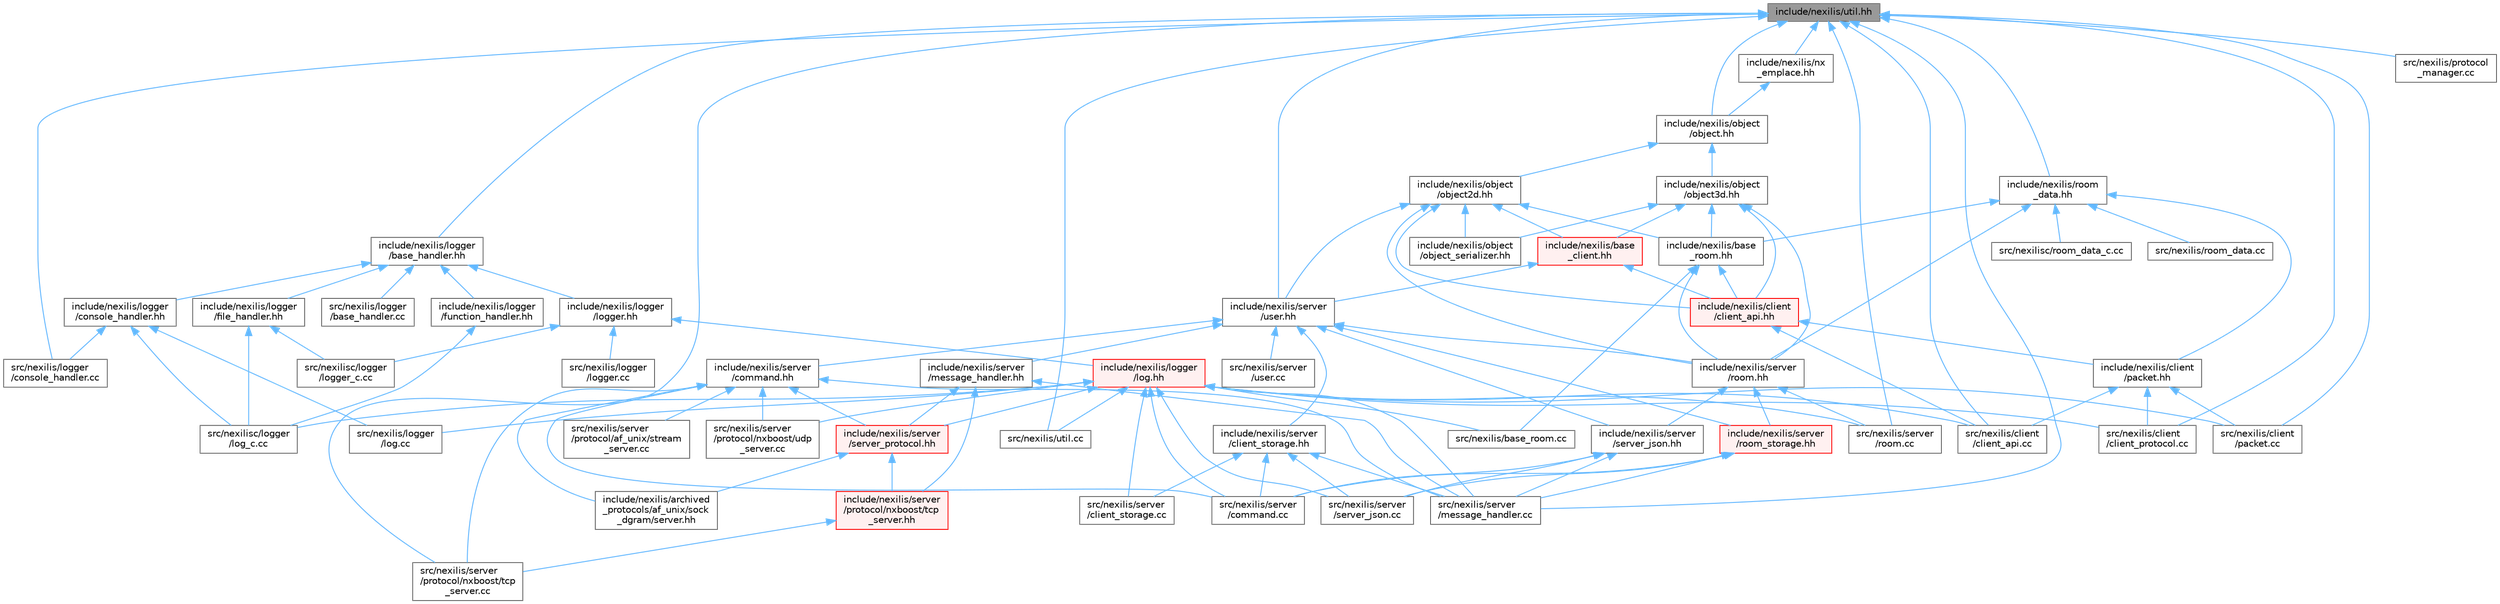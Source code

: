 digraph "include/nexilis/util.hh"
{
 // LATEX_PDF_SIZE
  bgcolor="transparent";
  edge [fontname=Helvetica,fontsize=10,labelfontname=Helvetica,labelfontsize=10];
  node [fontname=Helvetica,fontsize=10,shape=box,height=0.2,width=0.4];
  Node1 [id="Node000001",label="include/nexilis/util.hh",height=0.2,width=0.4,color="gray40", fillcolor="grey60", style="filled", fontcolor="black",tooltip=" "];
  Node1 -> Node2 [id="edge1_Node000001_Node000002",dir="back",color="steelblue1",style="solid",tooltip=" "];
  Node2 [id="Node000002",label="include/nexilis/logger\l/base_handler.hh",height=0.2,width=0.4,color="grey40", fillcolor="white", style="filled",URL="$d5/d5a/base__handler_8hh.html",tooltip=" "];
  Node2 -> Node3 [id="edge2_Node000002_Node000003",dir="back",color="steelblue1",style="solid",tooltip=" "];
  Node3 [id="Node000003",label="include/nexilis/logger\l/console_handler.hh",height=0.2,width=0.4,color="grey40", fillcolor="white", style="filled",URL="$de/d6b/console__handler_8hh.html",tooltip=" "];
  Node3 -> Node4 [id="edge3_Node000003_Node000004",dir="back",color="steelblue1",style="solid",tooltip=" "];
  Node4 [id="Node000004",label="src/nexilis/logger\l/console_handler.cc",height=0.2,width=0.4,color="grey40", fillcolor="white", style="filled",URL="$d5/d50/console__handler_8cc.html",tooltip=" "];
  Node3 -> Node5 [id="edge4_Node000003_Node000005",dir="back",color="steelblue1",style="solid",tooltip=" "];
  Node5 [id="Node000005",label="src/nexilis/logger\l/log.cc",height=0.2,width=0.4,color="grey40", fillcolor="white", style="filled",URL="$d4/dc1/log_8cc.html",tooltip=" "];
  Node3 -> Node6 [id="edge5_Node000003_Node000006",dir="back",color="steelblue1",style="solid",tooltip=" "];
  Node6 [id="Node000006",label="src/nexilisc/logger\l/log_c.cc",height=0.2,width=0.4,color="grey40", fillcolor="white", style="filled",URL="$dc/dee/log__c_8cc.html",tooltip=" "];
  Node2 -> Node7 [id="edge6_Node000002_Node000007",dir="back",color="steelblue1",style="solid",tooltip=" "];
  Node7 [id="Node000007",label="include/nexilis/logger\l/file_handler.hh",height=0.2,width=0.4,color="grey40", fillcolor="white", style="filled",URL="$d0/d02/file__handler_8hh.html",tooltip=" "];
  Node7 -> Node6 [id="edge7_Node000007_Node000006",dir="back",color="steelblue1",style="solid",tooltip=" "];
  Node7 -> Node8 [id="edge8_Node000007_Node000008",dir="back",color="steelblue1",style="solid",tooltip=" "];
  Node8 [id="Node000008",label="src/nexilisc/logger\l/logger_c.cc",height=0.2,width=0.4,color="grey40", fillcolor="white", style="filled",URL="$d0/d63/logger__c_8cc.html",tooltip=" "];
  Node2 -> Node9 [id="edge9_Node000002_Node000009",dir="back",color="steelblue1",style="solid",tooltip=" "];
  Node9 [id="Node000009",label="include/nexilis/logger\l/function_handler.hh",height=0.2,width=0.4,color="grey40", fillcolor="white", style="filled",URL="$dd/d5f/function__handler_8hh.html",tooltip=" "];
  Node9 -> Node6 [id="edge10_Node000009_Node000006",dir="back",color="steelblue1",style="solid",tooltip=" "];
  Node2 -> Node10 [id="edge11_Node000002_Node000010",dir="back",color="steelblue1",style="solid",tooltip=" "];
  Node10 [id="Node000010",label="include/nexilis/logger\l/logger.hh",height=0.2,width=0.4,color="grey40", fillcolor="white", style="filled",URL="$d5/dc3/logger_8hh.html",tooltip=" "];
  Node10 -> Node11 [id="edge12_Node000010_Node000011",dir="back",color="steelblue1",style="solid",tooltip=" "];
  Node11 [id="Node000011",label="include/nexilis/logger\l/log.hh",height=0.2,width=0.4,color="red", fillcolor="#FFF0F0", style="filled",URL="$d3/de3/log_8hh.html",tooltip=" "];
  Node11 -> Node24 [id="edge13_Node000011_Node000024",dir="back",color="steelblue1",style="solid",tooltip=" "];
  Node24 [id="Node000024",label="include/nexilis/server\l/server_protocol.hh",height=0.2,width=0.4,color="red", fillcolor="#FFF0F0", style="filled",URL="$da/dc6/server__protocol_8hh.html",tooltip=" "];
  Node24 -> Node27 [id="edge14_Node000024_Node000027",dir="back",color="steelblue1",style="solid",tooltip=" "];
  Node27 [id="Node000027",label="include/nexilis/archived\l_protocols/af_unix/sock\l_dgram/server.hh",height=0.2,width=0.4,color="grey40", fillcolor="white", style="filled",URL="$d4/dd0/server_8hh.html",tooltip=" "];
  Node24 -> Node28 [id="edge15_Node000024_Node000028",dir="back",color="steelblue1",style="solid",tooltip=" "];
  Node28 [id="Node000028",label="include/nexilis/server\l/protocol/nxboost/tcp\l_server.hh",height=0.2,width=0.4,color="red", fillcolor="#FFF0F0", style="filled",URL="$d6/d5f/server_2protocol_2nxboost_2tcp__server_8hh.html",tooltip=" "];
  Node28 -> Node23 [id="edge16_Node000028_Node000023",dir="back",color="steelblue1",style="solid",tooltip=" "];
  Node23 [id="Node000023",label="src/nexilis/server\l/protocol/nxboost/tcp\l_server.cc",height=0.2,width=0.4,color="grey40", fillcolor="white", style="filled",URL="$d6/da4/server_2protocol_2nxboost_2tcp__server_8cc.html",tooltip=" "];
  Node11 -> Node31 [id="edge17_Node000011_Node000031",dir="back",color="steelblue1",style="solid",tooltip=" "];
  Node31 [id="Node000031",label="src/nexilis/base_room.cc",height=0.2,width=0.4,color="grey40", fillcolor="white", style="filled",URL="$d9/d63/base__room_8cc.html",tooltip=" "];
  Node11 -> Node32 [id="edge18_Node000011_Node000032",dir="back",color="steelblue1",style="solid",tooltip=" "];
  Node32 [id="Node000032",label="src/nexilis/client\l/client_api.cc",height=0.2,width=0.4,color="grey40", fillcolor="white", style="filled",URL="$d2/d60/client__api_8cc.html",tooltip=" "];
  Node11 -> Node33 [id="edge19_Node000011_Node000033",dir="back",color="steelblue1",style="solid",tooltip=" "];
  Node33 [id="Node000033",label="src/nexilis/client\l/client_protocol.cc",height=0.2,width=0.4,color="grey40", fillcolor="white", style="filled",URL="$df/d3c/client__protocol_8cc.html",tooltip=" "];
  Node11 -> Node34 [id="edge20_Node000011_Node000034",dir="back",color="steelblue1",style="solid",tooltip=" "];
  Node34 [id="Node000034",label="src/nexilis/client\l/packet.cc",height=0.2,width=0.4,color="grey40", fillcolor="white", style="filled",URL="$d0/d7e/packet_8cc.html",tooltip=" "];
  Node11 -> Node5 [id="edge21_Node000011_Node000005",dir="back",color="steelblue1",style="solid",tooltip=" "];
  Node11 -> Node40 [id="edge22_Node000011_Node000040",dir="back",color="steelblue1",style="solid",tooltip=" "];
  Node40 [id="Node000040",label="src/nexilis/server\l/client_storage.cc",height=0.2,width=0.4,color="grey40", fillcolor="white", style="filled",URL="$d6/d56/client__storage_8cc.html",tooltip=" "];
  Node11 -> Node41 [id="edge23_Node000011_Node000041",dir="back",color="steelblue1",style="solid",tooltip=" "];
  Node41 [id="Node000041",label="src/nexilis/server\l/command.cc",height=0.2,width=0.4,color="grey40", fillcolor="white", style="filled",URL="$d2/dfb/command_8cc.html",tooltip=" "];
  Node11 -> Node42 [id="edge24_Node000011_Node000042",dir="back",color="steelblue1",style="solid",tooltip=" "];
  Node42 [id="Node000042",label="src/nexilis/server\l/message_handler.cc",height=0.2,width=0.4,color="grey40", fillcolor="white", style="filled",URL="$da/d3b/message__handler_8cc.html",tooltip=" "];
  Node11 -> Node21 [id="edge25_Node000011_Node000021",dir="back",color="steelblue1",style="solid",tooltip=" "];
  Node21 [id="Node000021",label="src/nexilis/server\l/protocol/nxboost/udp\l_server.cc",height=0.2,width=0.4,color="grey40", fillcolor="white", style="filled",URL="$d1/dda/server_2protocol_2nxboost_2udp__server_8cc.html",tooltip=" "];
  Node11 -> Node43 [id="edge26_Node000011_Node000043",dir="back",color="steelblue1",style="solid",tooltip=" "];
  Node43 [id="Node000043",label="src/nexilis/server\l/room.cc",height=0.2,width=0.4,color="grey40", fillcolor="white", style="filled",URL="$d5/d1b/room_8cc.html",tooltip=" "];
  Node11 -> Node45 [id="edge27_Node000011_Node000045",dir="back",color="steelblue1",style="solid",tooltip=" "];
  Node45 [id="Node000045",label="src/nexilis/server\l/server_json.cc",height=0.2,width=0.4,color="grey40", fillcolor="white", style="filled",URL="$d8/d48/server__json_8cc.html",tooltip=" "];
  Node11 -> Node46 [id="edge28_Node000011_Node000046",dir="back",color="steelblue1",style="solid",tooltip=" "];
  Node46 [id="Node000046",label="src/nexilis/util.cc",height=0.2,width=0.4,color="grey40", fillcolor="white", style="filled",URL="$d9/d6f/util_8cc.html",tooltip=" "];
  Node11 -> Node6 [id="edge29_Node000011_Node000006",dir="back",color="steelblue1",style="solid",tooltip=" "];
  Node10 -> Node47 [id="edge30_Node000010_Node000047",dir="back",color="steelblue1",style="solid",tooltip=" "];
  Node47 [id="Node000047",label="src/nexilis/logger\l/logger.cc",height=0.2,width=0.4,color="grey40", fillcolor="white", style="filled",URL="$d5/d6e/logger_8cc.html",tooltip=" "];
  Node10 -> Node8 [id="edge31_Node000010_Node000008",dir="back",color="steelblue1",style="solid",tooltip=" "];
  Node2 -> Node48 [id="edge32_Node000002_Node000048",dir="back",color="steelblue1",style="solid",tooltip=" "];
  Node48 [id="Node000048",label="src/nexilis/logger\l/base_handler.cc",height=0.2,width=0.4,color="grey40", fillcolor="white", style="filled",URL="$d6/dc6/base__handler_8cc.html",tooltip=" "];
  Node1 -> Node49 [id="edge33_Node000001_Node000049",dir="back",color="steelblue1",style="solid",tooltip=" "];
  Node49 [id="Node000049",label="include/nexilis/nx\l_emplace.hh",height=0.2,width=0.4,color="grey40", fillcolor="white", style="filled",URL="$de/d10/nx__emplace_8hh.html",tooltip=" "];
  Node49 -> Node50 [id="edge34_Node000049_Node000050",dir="back",color="steelblue1",style="solid",tooltip=" "];
  Node50 [id="Node000050",label="include/nexilis/object\l/object.hh",height=0.2,width=0.4,color="grey40", fillcolor="white", style="filled",URL="$dd/d07/object_8hh.html",tooltip=" "];
  Node50 -> Node51 [id="edge35_Node000050_Node000051",dir="back",color="steelblue1",style="solid",tooltip=" "];
  Node51 [id="Node000051",label="include/nexilis/object\l/object2d.hh",height=0.2,width=0.4,color="grey40", fillcolor="white", style="filled",URL="$db/d6b/object2d_8hh.html",tooltip=" "];
  Node51 -> Node52 [id="edge36_Node000051_Node000052",dir="back",color="steelblue1",style="solid",tooltip=" "];
  Node52 [id="Node000052",label="include/nexilis/base\l_client.hh",height=0.2,width=0.4,color="red", fillcolor="#FFF0F0", style="filled",URL="$d1/d89/base__client_8hh.html",tooltip=" "];
  Node52 -> Node53 [id="edge37_Node000052_Node000053",dir="back",color="steelblue1",style="solid",tooltip=" "];
  Node53 [id="Node000053",label="include/nexilis/client\l/client_api.hh",height=0.2,width=0.4,color="red", fillcolor="#FFF0F0", style="filled",URL="$d5/d13/client__api_8hh.html",tooltip=" "];
  Node53 -> Node59 [id="edge38_Node000053_Node000059",dir="back",color="steelblue1",style="solid",tooltip=" "];
  Node59 [id="Node000059",label="include/nexilis/client\l/packet.hh",height=0.2,width=0.4,color="grey40", fillcolor="white", style="filled",URL="$d8/d2a/packet_8hh.html",tooltip=" "];
  Node59 -> Node32 [id="edge39_Node000059_Node000032",dir="back",color="steelblue1",style="solid",tooltip=" "];
  Node59 -> Node33 [id="edge40_Node000059_Node000033",dir="back",color="steelblue1",style="solid",tooltip=" "];
  Node59 -> Node34 [id="edge41_Node000059_Node000034",dir="back",color="steelblue1",style="solid",tooltip=" "];
  Node53 -> Node32 [id="edge42_Node000053_Node000032",dir="back",color="steelblue1",style="solid",tooltip=" "];
  Node52 -> Node60 [id="edge43_Node000052_Node000060",dir="back",color="steelblue1",style="solid",tooltip=" "];
  Node60 [id="Node000060",label="include/nexilis/server\l/user.hh",height=0.2,width=0.4,color="grey40", fillcolor="white", style="filled",URL="$d8/ddf/user_8hh.html",tooltip=" "];
  Node60 -> Node61 [id="edge44_Node000060_Node000061",dir="back",color="steelblue1",style="solid",tooltip=" "];
  Node61 [id="Node000061",label="include/nexilis/server\l/client_storage.hh",height=0.2,width=0.4,color="grey40", fillcolor="white", style="filled",URL="$d5/d77/client__storage_8hh.html",tooltip=" "];
  Node61 -> Node40 [id="edge45_Node000061_Node000040",dir="back",color="steelblue1",style="solid",tooltip=" "];
  Node61 -> Node41 [id="edge46_Node000061_Node000041",dir="back",color="steelblue1",style="solid",tooltip=" "];
  Node61 -> Node42 [id="edge47_Node000061_Node000042",dir="back",color="steelblue1",style="solid",tooltip=" "];
  Node61 -> Node45 [id="edge48_Node000061_Node000045",dir="back",color="steelblue1",style="solid",tooltip=" "];
  Node60 -> Node62 [id="edge49_Node000060_Node000062",dir="back",color="steelblue1",style="solid",tooltip=" "];
  Node62 [id="Node000062",label="include/nexilis/server\l/command.hh",height=0.2,width=0.4,color="grey40", fillcolor="white", style="filled",URL="$dc/d3b/command_8hh.html",tooltip=" "];
  Node62 -> Node27 [id="edge50_Node000062_Node000027",dir="back",color="steelblue1",style="solid",tooltip=" "];
  Node62 -> Node24 [id="edge51_Node000062_Node000024",dir="back",color="steelblue1",style="solid",tooltip=" "];
  Node62 -> Node41 [id="edge52_Node000062_Node000041",dir="back",color="steelblue1",style="solid",tooltip=" "];
  Node62 -> Node42 [id="edge53_Node000062_Node000042",dir="back",color="steelblue1",style="solid",tooltip=" "];
  Node62 -> Node17 [id="edge54_Node000062_Node000017",dir="back",color="steelblue1",style="solid",tooltip=" "];
  Node17 [id="Node000017",label="src/nexilis/server\l/protocol/af_unix/stream\l_server.cc",height=0.2,width=0.4,color="grey40", fillcolor="white", style="filled",URL="$db/d84/stream__server_8cc.html",tooltip=" "];
  Node62 -> Node23 [id="edge55_Node000062_Node000023",dir="back",color="steelblue1",style="solid",tooltip=" "];
  Node62 -> Node21 [id="edge56_Node000062_Node000021",dir="back",color="steelblue1",style="solid",tooltip=" "];
  Node60 -> Node63 [id="edge57_Node000060_Node000063",dir="back",color="steelblue1",style="solid",tooltip=" "];
  Node63 [id="Node000063",label="include/nexilis/server\l/message_handler.hh",height=0.2,width=0.4,color="grey40", fillcolor="white", style="filled",URL="$da/de8/message__handler_8hh.html",tooltip=" "];
  Node63 -> Node28 [id="edge58_Node000063_Node000028",dir="back",color="steelblue1",style="solid",tooltip=" "];
  Node63 -> Node24 [id="edge59_Node000063_Node000024",dir="back",color="steelblue1",style="solid",tooltip=" "];
  Node63 -> Node42 [id="edge60_Node000063_Node000042",dir="back",color="steelblue1",style="solid",tooltip=" "];
  Node60 -> Node64 [id="edge61_Node000060_Node000064",dir="back",color="steelblue1",style="solid",tooltip=" "];
  Node64 [id="Node000064",label="include/nexilis/server\l/room.hh",height=0.2,width=0.4,color="grey40", fillcolor="white", style="filled",URL="$d6/d23/room_8hh.html",tooltip=" "];
  Node64 -> Node65 [id="edge62_Node000064_Node000065",dir="back",color="steelblue1",style="solid",tooltip=" "];
  Node65 [id="Node000065",label="include/nexilis/server\l/room_storage.hh",height=0.2,width=0.4,color="red", fillcolor="#FFF0F0", style="filled",URL="$df/d11/room__storage_8hh.html",tooltip=" "];
  Node65 -> Node41 [id="edge63_Node000065_Node000041",dir="back",color="steelblue1",style="solid",tooltip=" "];
  Node65 -> Node42 [id="edge64_Node000065_Node000042",dir="back",color="steelblue1",style="solid",tooltip=" "];
  Node65 -> Node45 [id="edge65_Node000065_Node000045",dir="back",color="steelblue1",style="solid",tooltip=" "];
  Node64 -> Node66 [id="edge66_Node000064_Node000066",dir="back",color="steelblue1",style="solid",tooltip=" "];
  Node66 [id="Node000066",label="include/nexilis/server\l/server_json.hh",height=0.2,width=0.4,color="grey40", fillcolor="white", style="filled",URL="$d8/db7/server__json_8hh.html",tooltip=" "];
  Node66 -> Node41 [id="edge67_Node000066_Node000041",dir="back",color="steelblue1",style="solid",tooltip=" "];
  Node66 -> Node42 [id="edge68_Node000066_Node000042",dir="back",color="steelblue1",style="solid",tooltip=" "];
  Node66 -> Node45 [id="edge69_Node000066_Node000045",dir="back",color="steelblue1",style="solid",tooltip=" "];
  Node64 -> Node43 [id="edge70_Node000064_Node000043",dir="back",color="steelblue1",style="solid",tooltip=" "];
  Node60 -> Node65 [id="edge71_Node000060_Node000065",dir="back",color="steelblue1",style="solid",tooltip=" "];
  Node60 -> Node66 [id="edge72_Node000060_Node000066",dir="back",color="steelblue1",style="solid",tooltip=" "];
  Node60 -> Node67 [id="edge73_Node000060_Node000067",dir="back",color="steelblue1",style="solid",tooltip=" "];
  Node67 [id="Node000067",label="src/nexilis/server\l/user.cc",height=0.2,width=0.4,color="grey40", fillcolor="white", style="filled",URL="$d3/df1/user_8cc.html",tooltip=" "];
  Node51 -> Node69 [id="edge74_Node000051_Node000069",dir="back",color="steelblue1",style="solid",tooltip=" "];
  Node69 [id="Node000069",label="include/nexilis/base\l_room.hh",height=0.2,width=0.4,color="grey40", fillcolor="white", style="filled",URL="$d9/ddd/base__room_8hh.html",tooltip=" "];
  Node69 -> Node53 [id="edge75_Node000069_Node000053",dir="back",color="steelblue1",style="solid",tooltip=" "];
  Node69 -> Node64 [id="edge76_Node000069_Node000064",dir="back",color="steelblue1",style="solid",tooltip=" "];
  Node69 -> Node31 [id="edge77_Node000069_Node000031",dir="back",color="steelblue1",style="solid",tooltip=" "];
  Node51 -> Node53 [id="edge78_Node000051_Node000053",dir="back",color="steelblue1",style="solid",tooltip=" "];
  Node51 -> Node70 [id="edge79_Node000051_Node000070",dir="back",color="steelblue1",style="solid",tooltip=" "];
  Node70 [id="Node000070",label="include/nexilis/object\l/object_serializer.hh",height=0.2,width=0.4,color="grey40", fillcolor="white", style="filled",URL="$df/d08/object__serializer_8hh.html",tooltip=" "];
  Node51 -> Node64 [id="edge80_Node000051_Node000064",dir="back",color="steelblue1",style="solid",tooltip=" "];
  Node51 -> Node60 [id="edge81_Node000051_Node000060",dir="back",color="steelblue1",style="solid",tooltip=" "];
  Node50 -> Node71 [id="edge82_Node000050_Node000071",dir="back",color="steelblue1",style="solid",tooltip=" "];
  Node71 [id="Node000071",label="include/nexilis/object\l/object3d.hh",height=0.2,width=0.4,color="grey40", fillcolor="white", style="filled",URL="$d4/d63/object3d_8hh.html",tooltip=" "];
  Node71 -> Node52 [id="edge83_Node000071_Node000052",dir="back",color="steelblue1",style="solid",tooltip=" "];
  Node71 -> Node69 [id="edge84_Node000071_Node000069",dir="back",color="steelblue1",style="solid",tooltip=" "];
  Node71 -> Node53 [id="edge85_Node000071_Node000053",dir="back",color="steelblue1",style="solid",tooltip=" "];
  Node71 -> Node70 [id="edge86_Node000071_Node000070",dir="back",color="steelblue1",style="solid",tooltip=" "];
  Node71 -> Node64 [id="edge87_Node000071_Node000064",dir="back",color="steelblue1",style="solid",tooltip=" "];
  Node1 -> Node50 [id="edge88_Node000001_Node000050",dir="back",color="steelblue1",style="solid",tooltip=" "];
  Node1 -> Node72 [id="edge89_Node000001_Node000072",dir="back",color="steelblue1",style="solid",tooltip=" "];
  Node72 [id="Node000072",label="include/nexilis/room\l_data.hh",height=0.2,width=0.4,color="grey40", fillcolor="white", style="filled",URL="$df/d7c/room__data_8hh.html",tooltip=" "];
  Node72 -> Node69 [id="edge90_Node000072_Node000069",dir="back",color="steelblue1",style="solid",tooltip=" "];
  Node72 -> Node59 [id="edge91_Node000072_Node000059",dir="back",color="steelblue1",style="solid",tooltip=" "];
  Node72 -> Node64 [id="edge92_Node000072_Node000064",dir="back",color="steelblue1",style="solid",tooltip=" "];
  Node72 -> Node73 [id="edge93_Node000072_Node000073",dir="back",color="steelblue1",style="solid",tooltip=" "];
  Node73 [id="Node000073",label="src/nexilis/room_data.cc",height=0.2,width=0.4,color="grey40", fillcolor="white", style="filled",URL="$d2/d0f/room__data_8cc.html",tooltip=" "];
  Node72 -> Node74 [id="edge94_Node000072_Node000074",dir="back",color="steelblue1",style="solid",tooltip=" "];
  Node74 [id="Node000074",label="src/nexilisc/room_data_c.cc",height=0.2,width=0.4,color="grey40", fillcolor="white", style="filled",URL="$df/d29/room__data__c_8cc.html",tooltip=" "];
  Node1 -> Node60 [id="edge95_Node000001_Node000060",dir="back",color="steelblue1",style="solid",tooltip=" "];
  Node1 -> Node32 [id="edge96_Node000001_Node000032",dir="back",color="steelblue1",style="solid",tooltip=" "];
  Node1 -> Node33 [id="edge97_Node000001_Node000033",dir="back",color="steelblue1",style="solid",tooltip=" "];
  Node1 -> Node34 [id="edge98_Node000001_Node000034",dir="back",color="steelblue1",style="solid",tooltip=" "];
  Node1 -> Node4 [id="edge99_Node000001_Node000004",dir="back",color="steelblue1",style="solid",tooltip=" "];
  Node1 -> Node75 [id="edge100_Node000001_Node000075",dir="back",color="steelblue1",style="solid",tooltip=" "];
  Node75 [id="Node000075",label="src/nexilis/protocol\l_manager.cc",height=0.2,width=0.4,color="grey40", fillcolor="white", style="filled",URL="$de/d00/protocol__manager_8cc.html",tooltip=" "];
  Node1 -> Node42 [id="edge101_Node000001_Node000042",dir="back",color="steelblue1",style="solid",tooltip=" "];
  Node1 -> Node23 [id="edge102_Node000001_Node000023",dir="back",color="steelblue1",style="solid",tooltip=" "];
  Node1 -> Node43 [id="edge103_Node000001_Node000043",dir="back",color="steelblue1",style="solid",tooltip=" "];
  Node1 -> Node46 [id="edge104_Node000001_Node000046",dir="back",color="steelblue1",style="solid",tooltip=" "];
}
